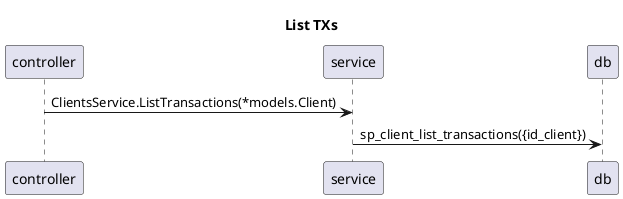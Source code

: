 @startuml
title List TXs
skinparam responseMessageBelowArrow true
controller -> service : ClientsService.ListTransactions(*models.Client)
service -> db : sp_client_list_transactions({id_client})
@enduml